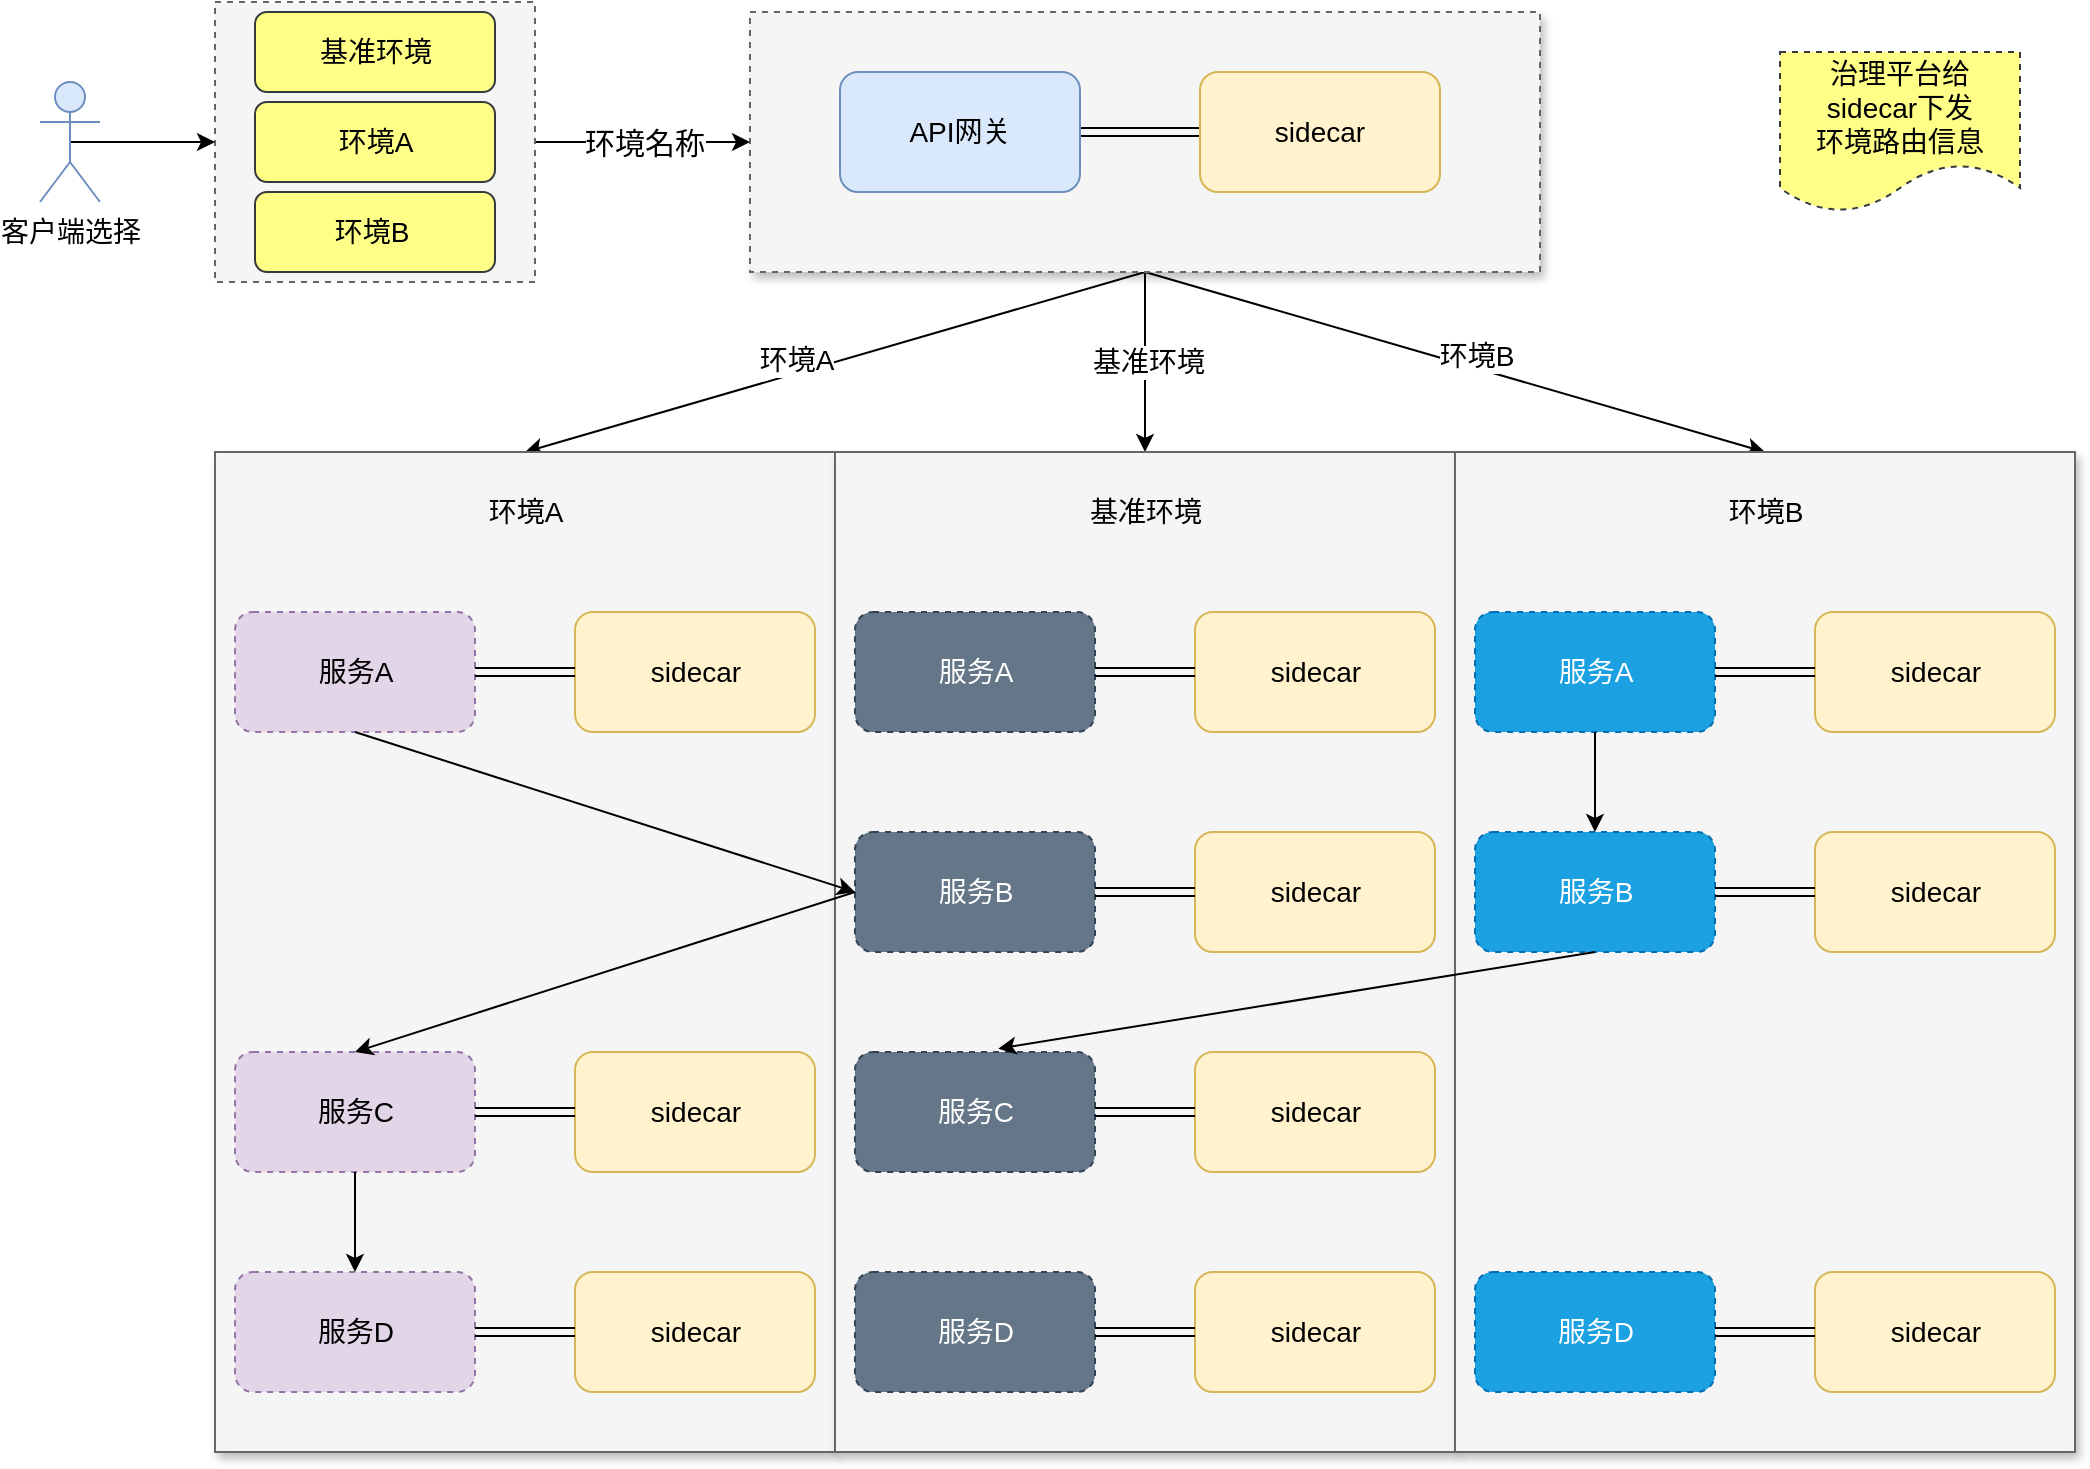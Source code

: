 <mxfile version="14.2.9" type="github" pages="2">
  <diagram name="多环境治理" id="e7e014a7-5840-1c2e-5031-d8a46d1fe8dd">
    <mxGraphModel dx="2062" dy="1154" grid="0" gridSize="10" guides="1" tooltips="1" connect="1" arrows="1" fold="1" page="1" pageScale="1" pageWidth="1169" pageHeight="826" background="#ffffff" math="0" shadow="0">
      <root>
        <mxCell id="0" />
        <mxCell id="1" parent="0" />
        <mxCell id="YI7DX0RRUqegkgnAGm2V-120" style="edgeStyle=none;rounded=0;orthogonalLoop=1;jettySize=auto;html=1;exitX=0.5;exitY=1;exitDx=0;exitDy=0;entryX=0.5;entryY=0;entryDx=0;entryDy=0;startArrow=none;startFill=0;endArrow=classic;endFill=1;" parent="1" source="YI7DX0RRUqegkgnAGm2V-42" target="YI7DX0RRUqegkgnAGm2V-52" edge="1">
          <mxGeometry relative="1" as="geometry" />
        </mxCell>
        <mxCell id="YI7DX0RRUqegkgnAGm2V-125" value="环境A" style="edgeLabel;html=1;align=center;verticalAlign=middle;resizable=0;points=[];fontSize=14;" parent="YI7DX0RRUqegkgnAGm2V-120" vertex="1" connectable="0">
          <mxGeometry x="0.119" y="-7" relative="1" as="geometry">
            <mxPoint x="1" as="offset" />
          </mxGeometry>
        </mxCell>
        <mxCell id="YI7DX0RRUqegkgnAGm2V-121" style="edgeStyle=none;rounded=0;orthogonalLoop=1;jettySize=auto;html=1;exitX=0.5;exitY=1;exitDx=0;exitDy=0;entryX=0.5;entryY=0;entryDx=0;entryDy=0;startArrow=none;startFill=0;endArrow=classic;endFill=1;" parent="1" source="YI7DX0RRUqegkgnAGm2V-42" target="YI7DX0RRUqegkgnAGm2V-101" edge="1">
          <mxGeometry relative="1" as="geometry" />
        </mxCell>
        <mxCell id="YI7DX0RRUqegkgnAGm2V-127" value="环境B" style="edgeLabel;html=1;align=center;verticalAlign=middle;resizable=0;points=[];fontSize=14;" parent="YI7DX0RRUqegkgnAGm2V-121" vertex="1" connectable="0">
          <mxGeometry x="0.059" y="6" relative="1" as="geometry">
            <mxPoint x="-1" as="offset" />
          </mxGeometry>
        </mxCell>
        <mxCell id="YI7DX0RRUqegkgnAGm2V-124" style="edgeStyle=none;rounded=0;orthogonalLoop=1;jettySize=auto;html=1;exitX=0.5;exitY=1;exitDx=0;exitDy=0;entryX=0.5;entryY=0;entryDx=0;entryDy=0;startArrow=none;startFill=0;endArrow=classic;endFill=1;" parent="1" source="YI7DX0RRUqegkgnAGm2V-42" target="YI7DX0RRUqegkgnAGm2V-79" edge="1">
          <mxGeometry relative="1" as="geometry" />
        </mxCell>
        <mxCell id="YI7DX0RRUqegkgnAGm2V-126" value="基准环境" style="edgeLabel;html=1;align=center;verticalAlign=middle;resizable=0;points=[];fontSize=14;" parent="YI7DX0RRUqegkgnAGm2V-124" vertex="1" connectable="0">
          <mxGeometry y="1" relative="1" as="geometry">
            <mxPoint as="offset" />
          </mxGeometry>
        </mxCell>
        <mxCell id="YI7DX0RRUqegkgnAGm2V-42" value="" style="rounded=0;whiteSpace=wrap;html=1;fillColor=#f5f5f5;strokeColor=#666666;fontColor=#333333;dashed=1;shadow=1;" parent="1" vertex="1">
          <mxGeometry x="425" y="20" width="395" height="130" as="geometry" />
        </mxCell>
        <mxCell id="YI7DX0RRUqegkgnAGm2V-48" style="edgeStyle=none;rounded=0;orthogonalLoop=1;jettySize=auto;html=1;exitX=1;exitY=0.5;exitDx=0;exitDy=0;entryX=0;entryY=0.5;entryDx=0;entryDy=0;shape=link;" parent="1" source="YI7DX0RRUqegkgnAGm2V-43" target="YI7DX0RRUqegkgnAGm2V-44" edge="1">
          <mxGeometry relative="1" as="geometry" />
        </mxCell>
        <mxCell id="YI7DX0RRUqegkgnAGm2V-43" value="&lt;font style=&quot;font-size: 14px&quot;&gt;API网关&lt;/font&gt;" style="rounded=1;whiteSpace=wrap;html=1;fillColor=#dae8fc;strokeColor=#6c8ebf;" parent="1" vertex="1">
          <mxGeometry x="470" y="50" width="120" height="60" as="geometry" />
        </mxCell>
        <mxCell id="YI7DX0RRUqegkgnAGm2V-44" value="&lt;font style=&quot;font-size: 14px&quot;&gt;sidecar&lt;/font&gt;" style="rounded=1;whiteSpace=wrap;html=1;fillColor=#fff2cc;strokeColor=#d6b656;" parent="1" vertex="1">
          <mxGeometry x="650" y="50" width="120" height="60" as="geometry" />
        </mxCell>
        <mxCell id="YI7DX0RRUqegkgnAGm2V-47" value="" style="rounded=0;whiteSpace=wrap;html=1;fillColor=#f5f5f5;strokeColor=#666666;fontColor=#333333;shadow=1;" parent="1" vertex="1">
          <mxGeometry x="157.5" y="240" width="310" height="500" as="geometry" />
        </mxCell>
        <mxCell id="YI7DX0RRUqegkgnAGm2V-52" value="&lt;font style=&quot;font-size: 14px&quot;&gt;环境A&lt;/font&gt;" style="text;html=1;strokeColor=none;fillColor=none;align=center;verticalAlign=middle;whiteSpace=wrap;rounded=0;dashed=1;" parent="1" vertex="1">
          <mxGeometry x="277.5" y="240" width="70" height="60" as="geometry" />
        </mxCell>
        <mxCell id="YI7DX0RRUqegkgnAGm2V-65" value="" style="group" parent="1" vertex="1" connectable="0">
          <mxGeometry x="167.5" y="320" width="290" height="60" as="geometry" />
        </mxCell>
        <mxCell id="YI7DX0RRUqegkgnAGm2V-49" value="&lt;font style=&quot;font-size: 14px&quot;&gt;服务A&lt;/font&gt;" style="rounded=1;whiteSpace=wrap;html=1;dashed=1;fillColor=#e1d5e7;strokeColor=#9673a6;" parent="YI7DX0RRUqegkgnAGm2V-65" vertex="1">
          <mxGeometry width="120" height="60" as="geometry" />
        </mxCell>
        <mxCell id="YI7DX0RRUqegkgnAGm2V-58" value="&lt;font style=&quot;font-size: 14px&quot;&gt;sidecar&lt;/font&gt;" style="rounded=1;whiteSpace=wrap;html=1;fillColor=#fff2cc;strokeColor=#d6b656;" parent="YI7DX0RRUqegkgnAGm2V-65" vertex="1">
          <mxGeometry x="170" width="120" height="60" as="geometry" />
        </mxCell>
        <mxCell id="YI7DX0RRUqegkgnAGm2V-59" style="edgeStyle=none;shape=link;rounded=0;orthogonalLoop=1;jettySize=auto;html=1;exitX=1;exitY=0.5;exitDx=0;exitDy=0;entryX=0;entryY=0.5;entryDx=0;entryDy=0;" parent="YI7DX0RRUqegkgnAGm2V-65" source="YI7DX0RRUqegkgnAGm2V-49" target="YI7DX0RRUqegkgnAGm2V-58" edge="1">
          <mxGeometry relative="1" as="geometry" />
        </mxCell>
        <mxCell id="YI7DX0RRUqegkgnAGm2V-70" value="" style="group" parent="1" vertex="1" connectable="0">
          <mxGeometry x="167.5" y="540" width="290" height="60" as="geometry" />
        </mxCell>
        <mxCell id="YI7DX0RRUqegkgnAGm2V-71" value="&lt;font style=&quot;font-size: 14px&quot;&gt;服务C&lt;/font&gt;" style="rounded=1;whiteSpace=wrap;html=1;dashed=1;fillColor=#e1d5e7;strokeColor=#9673a6;" parent="YI7DX0RRUqegkgnAGm2V-70" vertex="1">
          <mxGeometry width="120" height="60" as="geometry" />
        </mxCell>
        <mxCell id="YI7DX0RRUqegkgnAGm2V-72" value="&lt;font style=&quot;font-size: 14px&quot;&gt;sidecar&lt;/font&gt;" style="rounded=1;whiteSpace=wrap;html=1;fillColor=#fff2cc;strokeColor=#d6b656;" parent="YI7DX0RRUqegkgnAGm2V-70" vertex="1">
          <mxGeometry x="170" width="120" height="60" as="geometry" />
        </mxCell>
        <mxCell id="YI7DX0RRUqegkgnAGm2V-73" style="edgeStyle=none;shape=link;rounded=0;orthogonalLoop=1;jettySize=auto;html=1;exitX=1;exitY=0.5;exitDx=0;exitDy=0;entryX=0;entryY=0.5;entryDx=0;entryDy=0;" parent="YI7DX0RRUqegkgnAGm2V-70" source="YI7DX0RRUqegkgnAGm2V-71" target="YI7DX0RRUqegkgnAGm2V-72" edge="1">
          <mxGeometry relative="1" as="geometry" />
        </mxCell>
        <mxCell id="YI7DX0RRUqegkgnAGm2V-74" value="" style="group" parent="1" vertex="1" connectable="0">
          <mxGeometry x="167.5" y="650" width="290" height="60" as="geometry" />
        </mxCell>
        <mxCell id="YI7DX0RRUqegkgnAGm2V-75" value="&lt;font style=&quot;font-size: 14px&quot;&gt;服务D&lt;/font&gt;" style="rounded=1;whiteSpace=wrap;html=1;dashed=1;fillColor=#e1d5e7;strokeColor=#9673a6;" parent="YI7DX0RRUqegkgnAGm2V-74" vertex="1">
          <mxGeometry width="120" height="60" as="geometry" />
        </mxCell>
        <mxCell id="YI7DX0RRUqegkgnAGm2V-76" value="&lt;font style=&quot;font-size: 14px&quot;&gt;sidecar&lt;/font&gt;" style="rounded=1;whiteSpace=wrap;html=1;fillColor=#fff2cc;strokeColor=#d6b656;" parent="YI7DX0RRUqegkgnAGm2V-74" vertex="1">
          <mxGeometry x="170" width="120" height="60" as="geometry" />
        </mxCell>
        <mxCell id="YI7DX0RRUqegkgnAGm2V-77" style="edgeStyle=none;shape=link;rounded=0;orthogonalLoop=1;jettySize=auto;html=1;exitX=1;exitY=0.5;exitDx=0;exitDy=0;entryX=0;entryY=0.5;entryDx=0;entryDy=0;" parent="YI7DX0RRUqegkgnAGm2V-74" source="YI7DX0RRUqegkgnAGm2V-75" target="YI7DX0RRUqegkgnAGm2V-76" edge="1">
          <mxGeometry relative="1" as="geometry" />
        </mxCell>
        <mxCell id="YI7DX0RRUqegkgnAGm2V-78" value="" style="rounded=0;whiteSpace=wrap;html=1;fillColor=#f5f5f5;strokeColor=#666666;fontColor=#333333;shadow=1;" parent="1" vertex="1">
          <mxGeometry x="467.5" y="240" width="310" height="500" as="geometry" />
        </mxCell>
        <mxCell id="YI7DX0RRUqegkgnAGm2V-79" value="&lt;font style=&quot;font-size: 14px&quot;&gt;基准环境&lt;/font&gt;" style="text;html=1;strokeColor=none;fillColor=none;align=center;verticalAlign=middle;whiteSpace=wrap;rounded=0;dashed=1;" parent="1" vertex="1">
          <mxGeometry x="587.5" y="240" width="70" height="60" as="geometry" />
        </mxCell>
        <mxCell id="YI7DX0RRUqegkgnAGm2V-80" value="" style="group" parent="1" vertex="1" connectable="0">
          <mxGeometry x="477.5" y="320" width="290" height="60" as="geometry" />
        </mxCell>
        <mxCell id="YI7DX0RRUqegkgnAGm2V-81" value="&lt;font style=&quot;font-size: 14px&quot;&gt;服务A&lt;/font&gt;" style="rounded=1;whiteSpace=wrap;html=1;dashed=1;fillColor=#647687;strokeColor=#314354;fontColor=#ffffff;" parent="YI7DX0RRUqegkgnAGm2V-80" vertex="1">
          <mxGeometry width="120" height="60" as="geometry" />
        </mxCell>
        <mxCell id="YI7DX0RRUqegkgnAGm2V-82" value="&lt;font style=&quot;font-size: 14px&quot;&gt;sidecar&lt;/font&gt;" style="rounded=1;whiteSpace=wrap;html=1;fillColor=#fff2cc;strokeColor=#d6b656;" parent="YI7DX0RRUqegkgnAGm2V-80" vertex="1">
          <mxGeometry x="170" width="120" height="60" as="geometry" />
        </mxCell>
        <mxCell id="YI7DX0RRUqegkgnAGm2V-83" style="edgeStyle=none;shape=link;rounded=0;orthogonalLoop=1;jettySize=auto;html=1;exitX=1;exitY=0.5;exitDx=0;exitDy=0;entryX=0;entryY=0.5;entryDx=0;entryDy=0;" parent="YI7DX0RRUqegkgnAGm2V-80" source="YI7DX0RRUqegkgnAGm2V-81" target="YI7DX0RRUqegkgnAGm2V-82" edge="1">
          <mxGeometry relative="1" as="geometry" />
        </mxCell>
        <mxCell id="YI7DX0RRUqegkgnAGm2V-84" value="" style="group" parent="1" vertex="1" connectable="0">
          <mxGeometry x="477.5" y="430" width="290" height="60" as="geometry" />
        </mxCell>
        <mxCell id="YI7DX0RRUqegkgnAGm2V-85" value="&lt;font style=&quot;font-size: 14px&quot;&gt;服务B&lt;/font&gt;" style="rounded=1;whiteSpace=wrap;html=1;dashed=1;fillColor=#647687;strokeColor=#314354;fontColor=#ffffff;" parent="YI7DX0RRUqegkgnAGm2V-84" vertex="1">
          <mxGeometry width="120" height="60" as="geometry" />
        </mxCell>
        <mxCell id="YI7DX0RRUqegkgnAGm2V-86" value="&lt;font style=&quot;font-size: 14px&quot;&gt;sidecar&lt;/font&gt;" style="rounded=1;whiteSpace=wrap;html=1;fillColor=#fff2cc;strokeColor=#d6b656;" parent="YI7DX0RRUqegkgnAGm2V-84" vertex="1">
          <mxGeometry x="170" width="120" height="60" as="geometry" />
        </mxCell>
        <mxCell id="YI7DX0RRUqegkgnAGm2V-87" style="edgeStyle=none;shape=link;rounded=0;orthogonalLoop=1;jettySize=auto;html=1;exitX=1;exitY=0.5;exitDx=0;exitDy=0;entryX=0;entryY=0.5;entryDx=0;entryDy=0;" parent="YI7DX0RRUqegkgnAGm2V-84" source="YI7DX0RRUqegkgnAGm2V-85" target="YI7DX0RRUqegkgnAGm2V-86" edge="1">
          <mxGeometry relative="1" as="geometry" />
        </mxCell>
        <mxCell id="YI7DX0RRUqegkgnAGm2V-128" style="edgeStyle=none;rounded=0;orthogonalLoop=1;jettySize=auto;html=1;entryX=0.5;entryY=0;entryDx=0;entryDy=0;startArrow=none;startFill=0;endArrow=classic;endFill=1;fontSize=14;" parent="YI7DX0RRUqegkgnAGm2V-84" source="YI7DX0RRUqegkgnAGm2V-85" target="YI7DX0RRUqegkgnAGm2V-85" edge="1">
          <mxGeometry relative="1" as="geometry" />
        </mxCell>
        <mxCell id="YI7DX0RRUqegkgnAGm2V-88" value="" style="group" parent="1" vertex="1" connectable="0">
          <mxGeometry x="477.5" y="540" width="290" height="60" as="geometry" />
        </mxCell>
        <mxCell id="YI7DX0RRUqegkgnAGm2V-89" value="&lt;font style=&quot;font-size: 14px&quot;&gt;服务C&lt;/font&gt;" style="rounded=1;whiteSpace=wrap;html=1;dashed=1;fillColor=#647687;strokeColor=#314354;fontColor=#ffffff;" parent="YI7DX0RRUqegkgnAGm2V-88" vertex="1">
          <mxGeometry width="120" height="60" as="geometry" />
        </mxCell>
        <mxCell id="YI7DX0RRUqegkgnAGm2V-90" value="&lt;font style=&quot;font-size: 14px&quot;&gt;sidecar&lt;/font&gt;" style="rounded=1;whiteSpace=wrap;html=1;fillColor=#fff2cc;strokeColor=#d6b656;" parent="YI7DX0RRUqegkgnAGm2V-88" vertex="1">
          <mxGeometry x="170" width="120" height="60" as="geometry" />
        </mxCell>
        <mxCell id="YI7DX0RRUqegkgnAGm2V-91" style="edgeStyle=none;shape=link;rounded=0;orthogonalLoop=1;jettySize=auto;html=1;exitX=1;exitY=0.5;exitDx=0;exitDy=0;entryX=0;entryY=0.5;entryDx=0;entryDy=0;" parent="YI7DX0RRUqegkgnAGm2V-88" source="YI7DX0RRUqegkgnAGm2V-89" target="YI7DX0RRUqegkgnAGm2V-90" edge="1">
          <mxGeometry relative="1" as="geometry" />
        </mxCell>
        <mxCell id="YI7DX0RRUqegkgnAGm2V-92" value="" style="group;strokeWidth=1;" parent="1" vertex="1" connectable="0">
          <mxGeometry x="477.5" y="650" width="290" height="60" as="geometry" />
        </mxCell>
        <mxCell id="YI7DX0RRUqegkgnAGm2V-93" value="&lt;font style=&quot;font-size: 14px&quot;&gt;服务D&lt;/font&gt;" style="rounded=1;whiteSpace=wrap;html=1;dashed=1;fillColor=#647687;strokeColor=#314354;fontColor=#ffffff;" parent="YI7DX0RRUqegkgnAGm2V-92" vertex="1">
          <mxGeometry width="120" height="60" as="geometry" />
        </mxCell>
        <mxCell id="YI7DX0RRUqegkgnAGm2V-94" value="&lt;font style=&quot;font-size: 14px&quot;&gt;sidecar&lt;/font&gt;" style="rounded=1;whiteSpace=wrap;html=1;fillColor=#fff2cc;strokeColor=#d6b656;" parent="YI7DX0RRUqegkgnAGm2V-92" vertex="1">
          <mxGeometry x="170" width="120" height="60" as="geometry" />
        </mxCell>
        <mxCell id="YI7DX0RRUqegkgnAGm2V-95" style="edgeStyle=none;shape=link;rounded=0;orthogonalLoop=1;jettySize=auto;html=1;exitX=1;exitY=0.5;exitDx=0;exitDy=0;entryX=0;entryY=0.5;entryDx=0;entryDy=0;" parent="YI7DX0RRUqegkgnAGm2V-92" source="YI7DX0RRUqegkgnAGm2V-93" target="YI7DX0RRUqegkgnAGm2V-94" edge="1">
          <mxGeometry relative="1" as="geometry" />
        </mxCell>
        <mxCell id="YI7DX0RRUqegkgnAGm2V-96" style="edgeStyle=none;rounded=0;orthogonalLoop=1;jettySize=auto;html=1;exitX=0.5;exitY=1;exitDx=0;exitDy=0;entryX=0;entryY=0.5;entryDx=0;entryDy=0;endArrow=classic;endFill=1;" parent="1" source="YI7DX0RRUqegkgnAGm2V-49" target="YI7DX0RRUqegkgnAGm2V-85" edge="1">
          <mxGeometry relative="1" as="geometry" />
        </mxCell>
        <mxCell id="YI7DX0RRUqegkgnAGm2V-98" style="edgeStyle=none;rounded=0;orthogonalLoop=1;jettySize=auto;html=1;exitX=0;exitY=0.5;exitDx=0;exitDy=0;entryX=0.5;entryY=0;entryDx=0;entryDy=0;startArrow=none;startFill=0;endArrow=classic;endFill=1;" parent="1" source="YI7DX0RRUqegkgnAGm2V-85" target="YI7DX0RRUqegkgnAGm2V-71" edge="1">
          <mxGeometry relative="1" as="geometry" />
        </mxCell>
        <mxCell id="YI7DX0RRUqegkgnAGm2V-99" style="edgeStyle=none;rounded=0;orthogonalLoop=1;jettySize=auto;html=1;exitX=0.5;exitY=1;exitDx=0;exitDy=0;startArrow=none;startFill=0;endArrow=classic;endFill=1;" parent="1" source="YI7DX0RRUqegkgnAGm2V-71" target="YI7DX0RRUqegkgnAGm2V-75" edge="1">
          <mxGeometry relative="1" as="geometry" />
        </mxCell>
        <mxCell id="YI7DX0RRUqegkgnAGm2V-100" value="" style="rounded=0;whiteSpace=wrap;html=1;fillColor=#f5f5f5;strokeColor=#666666;fontColor=#333333;shadow=1;" parent="1" vertex="1">
          <mxGeometry x="777.5" y="240" width="310" height="500" as="geometry" />
        </mxCell>
        <mxCell id="YI7DX0RRUqegkgnAGm2V-101" value="&lt;font style=&quot;font-size: 14px&quot;&gt;环境B&lt;/font&gt;" style="text;html=1;strokeColor=none;fillColor=none;align=center;verticalAlign=middle;whiteSpace=wrap;rounded=0;dashed=1;" parent="1" vertex="1">
          <mxGeometry x="897.5" y="240" width="70" height="60" as="geometry" />
        </mxCell>
        <mxCell id="YI7DX0RRUqegkgnAGm2V-102" value="" style="group" parent="1" vertex="1" connectable="0">
          <mxGeometry x="787.5" y="320" width="290" height="60" as="geometry" />
        </mxCell>
        <mxCell id="YI7DX0RRUqegkgnAGm2V-103" value="&lt;font style=&quot;font-size: 14px&quot;&gt;服务A&lt;/font&gt;" style="rounded=1;whiteSpace=wrap;html=1;dashed=1;fillColor=#1ba1e2;strokeColor=#006EAF;fontColor=#ffffff;" parent="YI7DX0RRUqegkgnAGm2V-102" vertex="1">
          <mxGeometry width="120" height="60" as="geometry" />
        </mxCell>
        <mxCell id="YI7DX0RRUqegkgnAGm2V-104" value="&lt;font style=&quot;font-size: 14px&quot;&gt;sidecar&lt;/font&gt;" style="rounded=1;whiteSpace=wrap;html=1;fillColor=#fff2cc;strokeColor=#d6b656;" parent="YI7DX0RRUqegkgnAGm2V-102" vertex="1">
          <mxGeometry x="170" width="120" height="60" as="geometry" />
        </mxCell>
        <mxCell id="YI7DX0RRUqegkgnAGm2V-105" style="edgeStyle=none;shape=link;rounded=0;orthogonalLoop=1;jettySize=auto;html=1;exitX=1;exitY=0.5;exitDx=0;exitDy=0;entryX=0;entryY=0.5;entryDx=0;entryDy=0;" parent="YI7DX0RRUqegkgnAGm2V-102" source="YI7DX0RRUqegkgnAGm2V-103" target="YI7DX0RRUqegkgnAGm2V-104" edge="1">
          <mxGeometry relative="1" as="geometry" />
        </mxCell>
        <mxCell id="YI7DX0RRUqegkgnAGm2V-106" value="" style="group" parent="1" vertex="1" connectable="0">
          <mxGeometry x="787.5" y="430" width="290" height="60" as="geometry" />
        </mxCell>
        <mxCell id="YI7DX0RRUqegkgnAGm2V-107" value="&lt;font style=&quot;font-size: 14px&quot;&gt;服务B&lt;/font&gt;" style="rounded=1;whiteSpace=wrap;html=1;dashed=1;fillColor=#1ba1e2;strokeColor=#006EAF;fontColor=#ffffff;" parent="YI7DX0RRUqegkgnAGm2V-106" vertex="1">
          <mxGeometry width="120" height="60" as="geometry" />
        </mxCell>
        <mxCell id="YI7DX0RRUqegkgnAGm2V-108" value="&lt;font style=&quot;font-size: 14px&quot;&gt;sidecar&lt;/font&gt;" style="rounded=1;whiteSpace=wrap;html=1;fillColor=#fff2cc;strokeColor=#d6b656;" parent="YI7DX0RRUqegkgnAGm2V-106" vertex="1">
          <mxGeometry x="170" width="120" height="60" as="geometry" />
        </mxCell>
        <mxCell id="YI7DX0RRUqegkgnAGm2V-109" style="edgeStyle=none;shape=link;rounded=0;orthogonalLoop=1;jettySize=auto;html=1;exitX=1;exitY=0.5;exitDx=0;exitDy=0;entryX=0;entryY=0.5;entryDx=0;entryDy=0;" parent="YI7DX0RRUqegkgnAGm2V-106" source="YI7DX0RRUqegkgnAGm2V-107" target="YI7DX0RRUqegkgnAGm2V-108" edge="1">
          <mxGeometry relative="1" as="geometry" />
        </mxCell>
        <mxCell id="YI7DX0RRUqegkgnAGm2V-114" value="" style="group" parent="1" vertex="1" connectable="0">
          <mxGeometry x="787.5" y="650" width="290" height="60" as="geometry" />
        </mxCell>
        <mxCell id="YI7DX0RRUqegkgnAGm2V-115" value="&lt;font style=&quot;font-size: 14px&quot;&gt;服务D&lt;/font&gt;" style="rounded=1;whiteSpace=wrap;html=1;dashed=1;fillColor=#1ba1e2;strokeColor=#006EAF;fontColor=#ffffff;" parent="YI7DX0RRUqegkgnAGm2V-114" vertex="1">
          <mxGeometry width="120" height="60" as="geometry" />
        </mxCell>
        <mxCell id="YI7DX0RRUqegkgnAGm2V-116" value="&lt;font style=&quot;font-size: 14px&quot;&gt;sidecar&lt;/font&gt;" style="rounded=1;whiteSpace=wrap;html=1;fillColor=#fff2cc;strokeColor=#d6b656;" parent="YI7DX0RRUqegkgnAGm2V-114" vertex="1">
          <mxGeometry x="170" width="120" height="60" as="geometry" />
        </mxCell>
        <mxCell id="YI7DX0RRUqegkgnAGm2V-117" style="edgeStyle=none;shape=link;rounded=0;orthogonalLoop=1;jettySize=auto;html=1;exitX=1;exitY=0.5;exitDx=0;exitDy=0;entryX=0;entryY=0.5;entryDx=0;entryDy=0;" parent="YI7DX0RRUqegkgnAGm2V-114" source="YI7DX0RRUqegkgnAGm2V-115" target="YI7DX0RRUqegkgnAGm2V-116" edge="1">
          <mxGeometry relative="1" as="geometry" />
        </mxCell>
        <mxCell id="YI7DX0RRUqegkgnAGm2V-118" style="edgeStyle=none;rounded=0;orthogonalLoop=1;jettySize=auto;html=1;exitX=0.5;exitY=1;exitDx=0;exitDy=0;entryX=0.597;entryY=-0.028;entryDx=0;entryDy=0;entryPerimeter=0;startArrow=none;startFill=0;endArrow=classic;endFill=1;" parent="1" source="YI7DX0RRUqegkgnAGm2V-107" target="YI7DX0RRUqegkgnAGm2V-89" edge="1">
          <mxGeometry relative="1" as="geometry" />
        </mxCell>
        <mxCell id="YI7DX0RRUqegkgnAGm2V-119" style="edgeStyle=none;rounded=0;orthogonalLoop=1;jettySize=auto;html=1;exitX=0.5;exitY=1;exitDx=0;exitDy=0;startArrow=none;startFill=0;endArrow=classic;endFill=1;" parent="1" source="YI7DX0RRUqegkgnAGm2V-103" target="YI7DX0RRUqegkgnAGm2V-107" edge="1">
          <mxGeometry relative="1" as="geometry" />
        </mxCell>
        <mxCell id="YI7DX0RRUqegkgnAGm2V-123" style="edgeStyle=none;rounded=0;orthogonalLoop=1;jettySize=auto;html=1;entryX=0.5;entryY=0;entryDx=0;entryDy=0;startArrow=none;startFill=0;endArrow=classic;endFill=1;" parent="1" source="YI7DX0RRUqegkgnAGm2V-79" target="YI7DX0RRUqegkgnAGm2V-79" edge="1">
          <mxGeometry relative="1" as="geometry" />
        </mxCell>
        <mxCell id="oNZHboc8EKATGhbce3m1-6" value="&lt;font style=&quot;font-size: 15px&quot;&gt;环境名称&lt;/font&gt;" style="edgeStyle=orthogonalEdgeStyle;rounded=0;orthogonalLoop=1;jettySize=auto;html=1;exitX=1;exitY=0.5;exitDx=0;exitDy=0;entryX=0;entryY=0.5;entryDx=0;entryDy=0;" edge="1" parent="1" source="oNZHboc8EKATGhbce3m1-2" target="YI7DX0RRUqegkgnAGm2V-42">
          <mxGeometry relative="1" as="geometry" />
        </mxCell>
        <mxCell id="oNZHboc8EKATGhbce3m1-2" value="" style="rounded=0;whiteSpace=wrap;html=1;fillColor=#f5f5f5;strokeColor=#666666;fontColor=#333333;shadow=0;dashed=1;" vertex="1" parent="1">
          <mxGeometry x="157.5" y="15" width="160" height="140" as="geometry" />
        </mxCell>
        <mxCell id="oNZHboc8EKATGhbce3m1-4" style="edgeStyle=orthogonalEdgeStyle;rounded=0;orthogonalLoop=1;jettySize=auto;html=1;exitX=0.5;exitY=0.5;exitDx=0;exitDy=0;exitPerimeter=0;" edge="1" parent="1" source="oNZHboc8EKATGhbce3m1-3" target="oNZHboc8EKATGhbce3m1-2">
          <mxGeometry relative="1" as="geometry" />
        </mxCell>
        <mxCell id="oNZHboc8EKATGhbce3m1-3" value="&lt;font style=&quot;font-size: 14px&quot;&gt;客户端选择&lt;/font&gt;" style="shape=umlActor;verticalLabelPosition=bottom;verticalAlign=top;html=1;outlineConnect=0;fillColor=#dae8fc;strokeColor=#6c8ebf;" vertex="1" parent="1">
          <mxGeometry x="70" y="55" width="30" height="60" as="geometry" />
        </mxCell>
        <mxCell id="oNZHboc8EKATGhbce3m1-7" value="&lt;font style=&quot;font-size: 14px&quot;&gt;基准环境&lt;/font&gt;" style="rounded=1;whiteSpace=wrap;html=1;fillColor=#ffff88;strokeColor=#36393d;" vertex="1" parent="1">
          <mxGeometry x="177.5" y="20" width="120" height="40" as="geometry" />
        </mxCell>
        <mxCell id="oNZHboc8EKATGhbce3m1-8" value="&lt;font style=&quot;font-size: 14px&quot;&gt;环境A&lt;/font&gt;" style="rounded=1;whiteSpace=wrap;html=1;fillColor=#ffff88;strokeColor=#36393d;" vertex="1" parent="1">
          <mxGeometry x="177.5" y="65" width="120" height="40" as="geometry" />
        </mxCell>
        <mxCell id="oNZHboc8EKATGhbce3m1-9" value="&lt;font style=&quot;font-size: 14px&quot;&gt;环境B&amp;nbsp;&lt;/font&gt;" style="rounded=1;whiteSpace=wrap;html=1;fillColor=#ffff88;strokeColor=#36393d;" vertex="1" parent="1">
          <mxGeometry x="177.5" y="110" width="120" height="40" as="geometry" />
        </mxCell>
        <mxCell id="oNZHboc8EKATGhbce3m1-10" value="&lt;font style=&quot;font-size: 14px&quot;&gt;治理平台给&lt;br&gt;sidecar下发&lt;br&gt;环境路由信息&lt;/font&gt;" style="shape=document;whiteSpace=wrap;html=1;boundedLbl=1;rounded=0;shadow=0;dashed=1;fillColor=#ffff88;strokeColor=#36393d;" vertex="1" parent="1">
          <mxGeometry x="940" y="40" width="120" height="80" as="geometry" />
        </mxCell>
      </root>
    </mxGraphModel>
  </diagram>
  <diagram id="ZJrVcepZtGDsFnRzniv1" name="混沌工程">
    <mxGraphModel dx="2062" dy="1154" grid="0" gridSize="10" guides="1" tooltips="1" connect="1" arrows="1" fold="1" page="1" pageScale="1" pageWidth="827" pageHeight="1169" math="0" shadow="0">
      <root>
        <mxCell id="YWtwVkRxXw-FEZAJ9l7L-0" />
        <mxCell id="YWtwVkRxXw-FEZAJ9l7L-1" parent="YWtwVkRxXw-FEZAJ9l7L-0" />
        <mxCell id="0mI7vz2HMQiBsFY-xA1f-13" style="edgeStyle=none;rounded=0;orthogonalLoop=1;jettySize=auto;html=1;exitX=0.5;exitY=1;exitDx=0;exitDy=0;entryX=0.5;entryY=0;entryDx=0;entryDy=0;" edge="1" parent="YWtwVkRxXw-FEZAJ9l7L-1" source="0mI7vz2HMQiBsFY-xA1f-2" target="0mI7vz2HMQiBsFY-xA1f-6">
          <mxGeometry relative="1" as="geometry" />
        </mxCell>
        <mxCell id="0mI7vz2HMQiBsFY-xA1f-14" style="edgeStyle=none;rounded=0;orthogonalLoop=1;jettySize=auto;html=1;exitX=0.5;exitY=1;exitDx=0;exitDy=0;entryX=0.5;entryY=0;entryDx=0;entryDy=0;" edge="1" parent="YWtwVkRxXw-FEZAJ9l7L-1" source="0mI7vz2HMQiBsFY-xA1f-2" target="0mI7vz2HMQiBsFY-xA1f-7">
          <mxGeometry relative="1" as="geometry" />
        </mxCell>
        <mxCell id="0mI7vz2HMQiBsFY-xA1f-2" value="" style="rounded=0;whiteSpace=wrap;html=1;shadow=0;dashed=1;fillColor=#f5f5f5;strokeColor=#666666;fontColor=#333333;" vertex="1" parent="YWtwVkRxXw-FEZAJ9l7L-1">
          <mxGeometry x="260" y="220" width="276" height="100" as="geometry" />
        </mxCell>
        <mxCell id="0mI7vz2HMQiBsFY-xA1f-1" value="" style="rounded=0;whiteSpace=wrap;html=1;shadow=0;dashed=1;fillColor=#f5f5f5;strokeColor=#666666;fontColor=#333333;" vertex="1" parent="YWtwVkRxXw-FEZAJ9l7L-1">
          <mxGeometry x="260" y="50" width="276" height="100" as="geometry" />
        </mxCell>
        <mxCell id="hWCapUhrIWwqcXjwzPP1-0" value="&lt;font style=&quot;font-size: 14px&quot;&gt;sidecar&lt;/font&gt;" style="rounded=1;whiteSpace=wrap;html=1;fillColor=#fff2cc;strokeColor=#d6b656;" parent="YWtwVkRxXw-FEZAJ9l7L-1" vertex="1">
          <mxGeometry x="338" y="240" width="120" height="60" as="geometry" />
        </mxCell>
        <mxCell id="0mI7vz2HMQiBsFY-xA1f-4" style="edgeStyle=orthogonalEdgeStyle;rounded=0;orthogonalLoop=1;jettySize=auto;html=1;exitX=0.5;exitY=1;exitDx=0;exitDy=0;entryX=0.5;entryY=0;entryDx=0;entryDy=0;" edge="1" parent="YWtwVkRxXw-FEZAJ9l7L-1" source="IuK1wNM2U7IIgitgCwAa-0" target="hWCapUhrIWwqcXjwzPP1-0">
          <mxGeometry relative="1" as="geometry" />
        </mxCell>
        <mxCell id="0mI7vz2HMQiBsFY-xA1f-5" value="MOCK规则" style="edgeLabel;html=1;align=center;verticalAlign=middle;resizable=0;points=[];" vertex="1" connectable="0" parent="0mI7vz2HMQiBsFY-xA1f-4">
          <mxGeometry x="-0.2" y="1" relative="1" as="geometry">
            <mxPoint as="offset" />
          </mxGeometry>
        </mxCell>
        <mxCell id="IuK1wNM2U7IIgitgCwAa-0" value="服务治理平台" style="rounded=1;whiteSpace=wrap;html=1;shadow=1;strokeWidth=1;fillColor=#b1ddf0;fontSize=14;strokeColor=#10739e;" parent="YWtwVkRxXw-FEZAJ9l7L-1" vertex="1">
          <mxGeometry x="338" y="70" width="120" height="60" as="geometry" />
        </mxCell>
        <mxCell id="0mI7vz2HMQiBsFY-xA1f-6" value="" style="rounded=0;whiteSpace=wrap;html=1;shadow=0;dashed=1;fillColor=#f5f5f5;strokeColor=#666666;fontColor=#333333;" vertex="1" parent="YWtwVkRxXw-FEZAJ9l7L-1">
          <mxGeometry x="100" y="400" width="276" height="100" as="geometry" />
        </mxCell>
        <mxCell id="0mI7vz2HMQiBsFY-xA1f-7" value="" style="rounded=0;whiteSpace=wrap;html=1;shadow=0;dashed=1;fillColor=#f5f5f5;strokeColor=#666666;fontColor=#333333;" vertex="1" parent="YWtwVkRxXw-FEZAJ9l7L-1">
          <mxGeometry x="414" y="400" width="276" height="100" as="geometry" />
        </mxCell>
        <mxCell id="0mI7vz2HMQiBsFY-xA1f-8" value="&lt;font style=&quot;font-size: 14px&quot;&gt;业务服务&lt;/font&gt;" style="rounded=1;whiteSpace=wrap;html=1;shadow=0;dashed=1;fillColor=#ffff88;strokeColor=#36393d;" vertex="1" parent="YWtwVkRxXw-FEZAJ9l7L-1">
          <mxGeometry x="110" y="420" width="120" height="60" as="geometry" />
        </mxCell>
        <mxCell id="0mI7vz2HMQiBsFY-xA1f-9" value="&lt;font style=&quot;font-size: 14px&quot;&gt;业务服务&lt;/font&gt;" style="rounded=1;whiteSpace=wrap;html=1;shadow=0;dashed=1;fillColor=#ffff88;strokeColor=#36393d;" vertex="1" parent="YWtwVkRxXw-FEZAJ9l7L-1">
          <mxGeometry x="250" y="420" width="120" height="60" as="geometry" />
        </mxCell>
        <mxCell id="0mI7vz2HMQiBsFY-xA1f-10" value="&lt;font style=&quot;font-size: 14px&quot;&gt;MOCK服务&lt;/font&gt;" style="rounded=1;whiteSpace=wrap;html=1;shadow=0;dashed=1;fillColor=#ffcccc;strokeColor=#36393d;" vertex="1" parent="YWtwVkRxXw-FEZAJ9l7L-1">
          <mxGeometry x="420" y="420" width="120" height="60" as="geometry" />
        </mxCell>
        <mxCell id="0mI7vz2HMQiBsFY-xA1f-11" value="&lt;font style=&quot;font-size: 14px&quot;&gt;MOCK服务&lt;/font&gt;" style="rounded=1;whiteSpace=wrap;html=1;shadow=0;dashed=1;fillColor=#ffcccc;strokeColor=#36393d;" vertex="1" parent="YWtwVkRxXw-FEZAJ9l7L-1">
          <mxGeometry x="560" y="420" width="120" height="60" as="geometry" />
        </mxCell>
      </root>
    </mxGraphModel>
  </diagram>
</mxfile>
